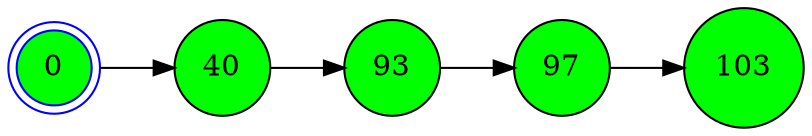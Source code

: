 digraph BlockchainTree {
    rankdir=LR;
    node [shape=circle, style=filled, fontcolor=black];

    0 [fillcolor=green];
    0 [shape=doublecircle, color=blue];
    40 [fillcolor=green];
    0 -> 40;
    93 [fillcolor=green];
    40 -> 93;
    97 [fillcolor=green];
    93 -> 97;
    103 [fillcolor=green];
    97 -> 103;
}
